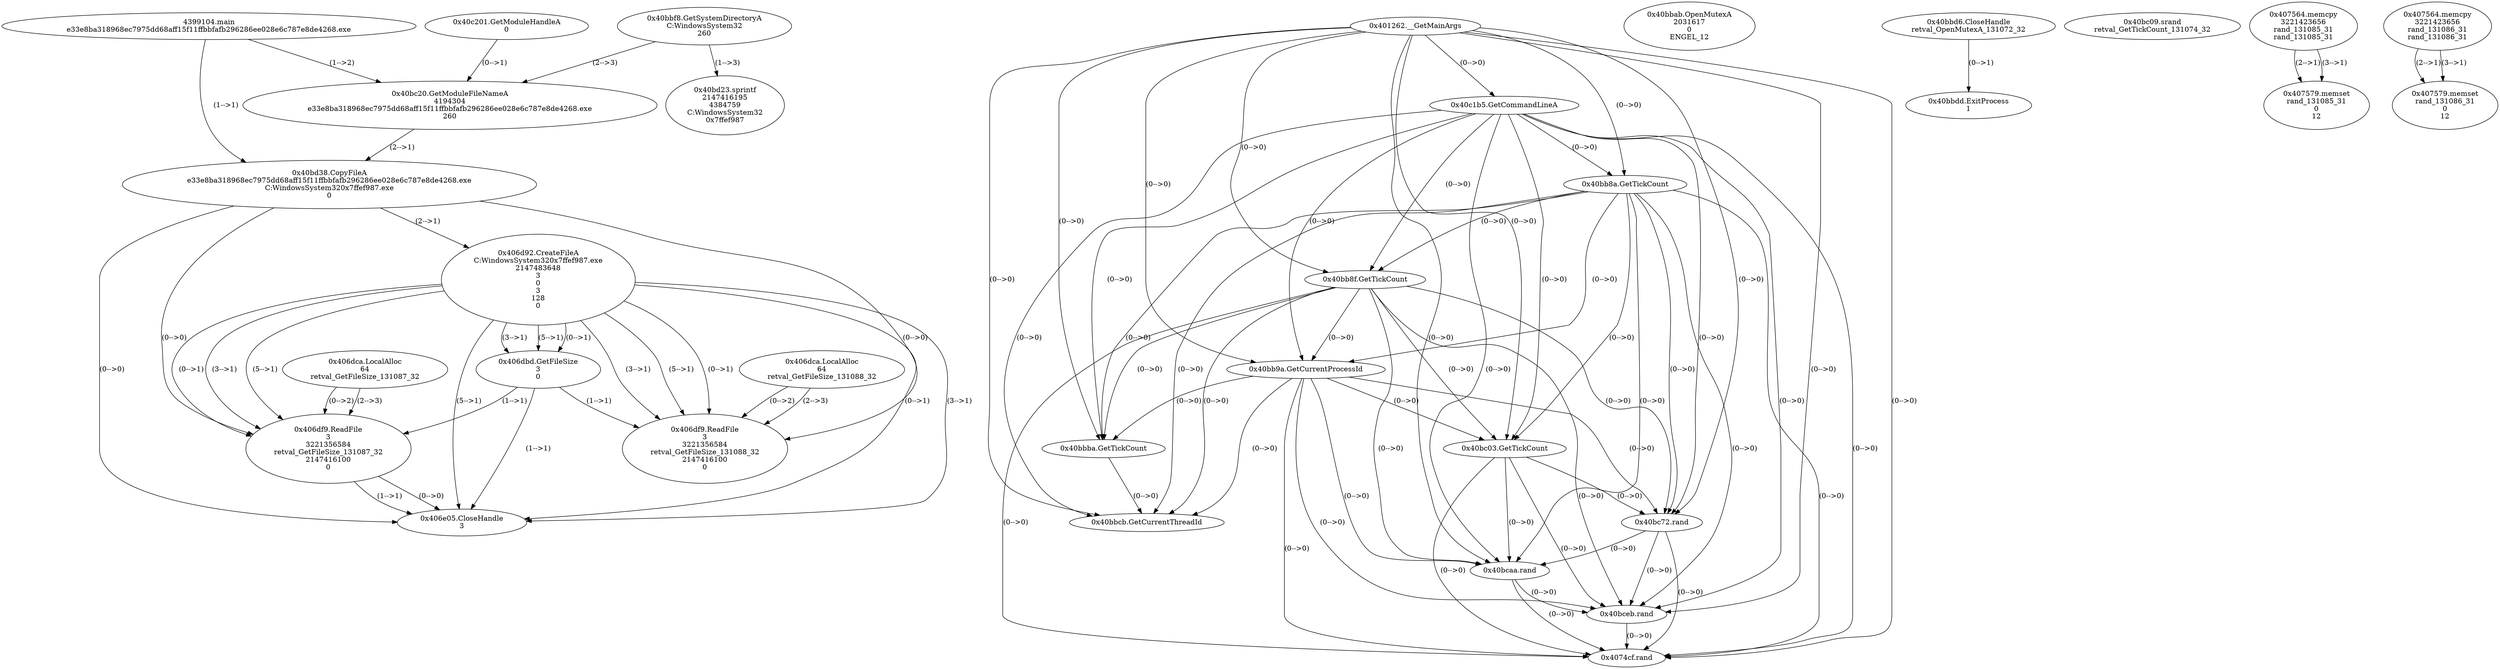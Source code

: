 // Global SCDG with merge call
digraph {
	0 [label="4399104.main
e33e8ba318968ec7975dd68aff15f11ffbbfafb296286ee028e6c787e8de4268.exe"]
	1 [label="0x401262.__GetMainArgs
"]
	2 [label="0x40c1b5.GetCommandLineA
"]
	1 -> 2 [label="(0-->0)"]
	3 [label="0x40c201.GetModuleHandleA
0"]
	4 [label="0x40bb8a.GetTickCount
"]
	1 -> 4 [label="(0-->0)"]
	2 -> 4 [label="(0-->0)"]
	5 [label="0x40bb8f.GetTickCount
"]
	1 -> 5 [label="(0-->0)"]
	2 -> 5 [label="(0-->0)"]
	4 -> 5 [label="(0-->0)"]
	6 [label="0x40bb9a.GetCurrentProcessId
"]
	1 -> 6 [label="(0-->0)"]
	2 -> 6 [label="(0-->0)"]
	4 -> 6 [label="(0-->0)"]
	5 -> 6 [label="(0-->0)"]
	7 [label="0x40bbab.OpenMutexA
2031617
0
ENGEL_12"]
	8 [label="0x40bbba.GetTickCount
"]
	1 -> 8 [label="(0-->0)"]
	2 -> 8 [label="(0-->0)"]
	4 -> 8 [label="(0-->0)"]
	5 -> 8 [label="(0-->0)"]
	6 -> 8 [label="(0-->0)"]
	9 [label="0x40bbcb.GetCurrentThreadId
"]
	1 -> 9 [label="(0-->0)"]
	2 -> 9 [label="(0-->0)"]
	4 -> 9 [label="(0-->0)"]
	5 -> 9 [label="(0-->0)"]
	6 -> 9 [label="(0-->0)"]
	8 -> 9 [label="(0-->0)"]
	10 [label="0x40bbd6.CloseHandle
retval_OpenMutexA_131072_32"]
	11 [label="0x40bbdd.ExitProcess
1"]
	10 -> 11 [label="(0-->1)"]
	12 [label="0x40bbf8.GetSystemDirectoryA
C:\Windows\System32
260"]
	13 [label="0x40bc03.GetTickCount
"]
	1 -> 13 [label="(0-->0)"]
	2 -> 13 [label="(0-->0)"]
	4 -> 13 [label="(0-->0)"]
	5 -> 13 [label="(0-->0)"]
	6 -> 13 [label="(0-->0)"]
	14 [label="0x40bc09.srand
retval_GetTickCount_131074_32"]
	15 [label="0x40bc20.GetModuleFileNameA
4194304
e33e8ba318968ec7975dd68aff15f11ffbbfafb296286ee028e6c787e8de4268.exe
260"]
	3 -> 15 [label="(0-->1)"]
	0 -> 15 [label="(1-->2)"]
	12 -> 15 [label="(2-->3)"]
	16 [label="0x40bc72.rand
"]
	1 -> 16 [label="(0-->0)"]
	2 -> 16 [label="(0-->0)"]
	4 -> 16 [label="(0-->0)"]
	5 -> 16 [label="(0-->0)"]
	6 -> 16 [label="(0-->0)"]
	13 -> 16 [label="(0-->0)"]
	17 [label="0x40bcaa.rand
"]
	1 -> 17 [label="(0-->0)"]
	2 -> 17 [label="(0-->0)"]
	4 -> 17 [label="(0-->0)"]
	5 -> 17 [label="(0-->0)"]
	6 -> 17 [label="(0-->0)"]
	13 -> 17 [label="(0-->0)"]
	16 -> 17 [label="(0-->0)"]
	18 [label="0x40bceb.rand
"]
	1 -> 18 [label="(0-->0)"]
	2 -> 18 [label="(0-->0)"]
	4 -> 18 [label="(0-->0)"]
	5 -> 18 [label="(0-->0)"]
	6 -> 18 [label="(0-->0)"]
	13 -> 18 [label="(0-->0)"]
	16 -> 18 [label="(0-->0)"]
	17 -> 18 [label="(0-->0)"]
	19 [label="0x40bd23.sprintf
2147416195
4384759
C:\Windows\System32
0x7ffef987"]
	12 -> 19 [label="(1-->3)"]
	20 [label="0x40bd38.CopyFileA
e33e8ba318968ec7975dd68aff15f11ffbbfafb296286ee028e6c787e8de4268.exe
C:\Windows\System32\0x7ffef987.exe
0"]
	0 -> 20 [label="(1-->1)"]
	15 -> 20 [label="(2-->1)"]
	21 [label="0x4074cf.rand
"]
	1 -> 21 [label="(0-->0)"]
	2 -> 21 [label="(0-->0)"]
	4 -> 21 [label="(0-->0)"]
	5 -> 21 [label="(0-->0)"]
	6 -> 21 [label="(0-->0)"]
	13 -> 21 [label="(0-->0)"]
	16 -> 21 [label="(0-->0)"]
	17 -> 21 [label="(0-->0)"]
	18 -> 21 [label="(0-->0)"]
	22 [label="0x406d92.CreateFileA
C:\Windows\System32\0x7ffef987.exe
2147483648
3
0
3
128
0"]
	20 -> 22 [label="(2-->1)"]
	23 [label="0x406dbd.GetFileSize
3
0"]
	22 -> 23 [label="(3-->1)"]
	22 -> 23 [label="(5-->1)"]
	22 -> 23 [label="(0-->1)"]
	24 [label="0x406dca.LocalAlloc
64
retval_GetFileSize_131087_32"]
	25 [label="0x406df9.ReadFile
3
3221356584
retval_GetFileSize_131087_32
2147416100
0"]
	22 -> 25 [label="(3-->1)"]
	22 -> 25 [label="(5-->1)"]
	22 -> 25 [label="(0-->1)"]
	23 -> 25 [label="(1-->1)"]
	24 -> 25 [label="(0-->2)"]
	24 -> 25 [label="(2-->3)"]
	20 -> 25 [label="(0-->0)"]
	26 [label="0x406e05.CloseHandle
3"]
	22 -> 26 [label="(3-->1)"]
	22 -> 26 [label="(5-->1)"]
	22 -> 26 [label="(0-->1)"]
	23 -> 26 [label="(1-->1)"]
	25 -> 26 [label="(1-->1)"]
	20 -> 26 [label="(0-->0)"]
	25 -> 26 [label="(0-->0)"]
	27 [label="0x407564.memcpy
3221423656
rand_131085_31
rand_131085_31"]
	28 [label="0x407579.memset
rand_131085_31
0
12"]
	27 -> 28 [label="(2-->1)"]
	27 -> 28 [label="(3-->1)"]
	29 [label="0x406dca.LocalAlloc
64
retval_GetFileSize_131088_32"]
	30 [label="0x406df9.ReadFile
3
3221356584
retval_GetFileSize_131088_32
2147416100
0"]
	22 -> 30 [label="(3-->1)"]
	22 -> 30 [label="(5-->1)"]
	22 -> 30 [label="(0-->1)"]
	23 -> 30 [label="(1-->1)"]
	29 -> 30 [label="(0-->2)"]
	29 -> 30 [label="(2-->3)"]
	20 -> 30 [label="(0-->0)"]
	31 [label="0x407564.memcpy
3221423656
rand_131086_31
rand_131086_31"]
	32 [label="0x407579.memset
rand_131086_31
0
12"]
	31 -> 32 [label="(2-->1)"]
	31 -> 32 [label="(3-->1)"]
}
